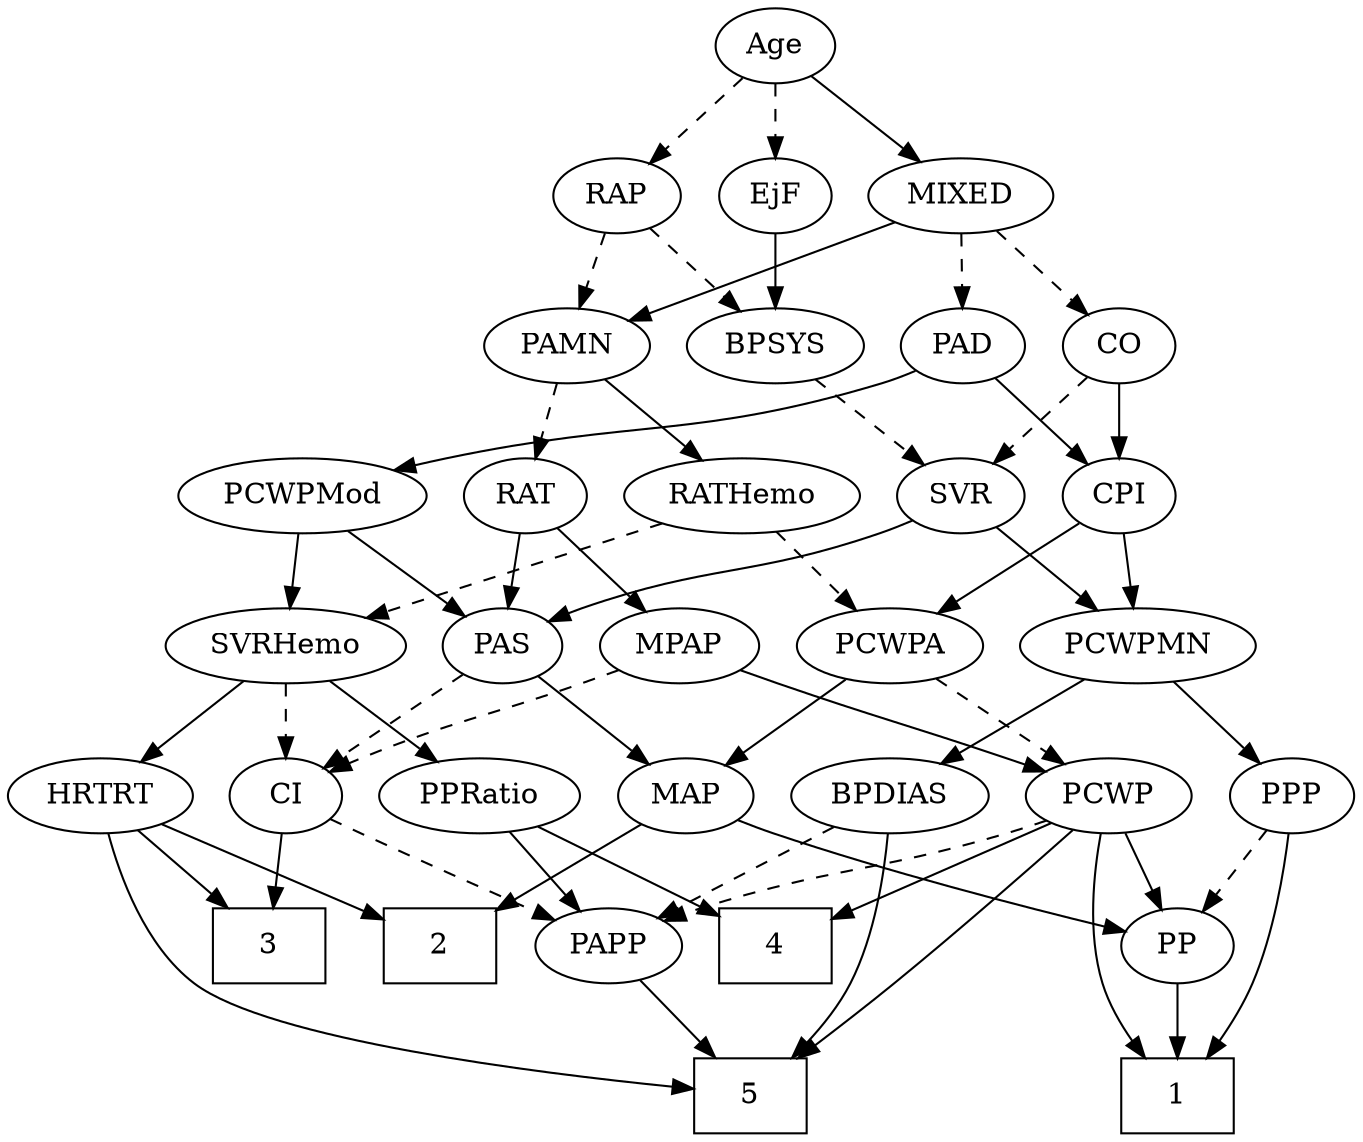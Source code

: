 strict digraph {
	graph [bb="0,0,590.65,540"];
	node [label="\N"];
	1	[height=0.5,
		pos="71,18",
		shape=box,
		width=0.75];
	2	[height=0.5,
		pos="428,90",
		shape=box,
		width=0.75];
	3	[height=0.5,
		pos="500,90",
		shape=box,
		width=0.75];
	4	[height=0.5,
		pos="356,90",
		shape=box,
		width=0.75];
	5	[height=0.5,
		pos="249,18",
		shape=box,
		width=0.75];
	Age	[height=0.5,
		pos="252,522",
		width=0.75];
	EjF	[height=0.5,
		pos="252,450",
		width=0.75];
	Age -> EjF	[pos="e,252,468.1 252,503.7 252,495.98 252,486.71 252,478.11",
		style=dashed];
	RAP	[height=0.5,
		pos="325,450",
		width=0.77632];
	Age -> RAP	[pos="e,310,465.38 266.77,506.83 277.09,496.94 291.06,483.55 302.73,472.36",
		style=dashed];
	MIXED	[height=0.5,
		pos="167,450",
		width=1.1193];
	Age -> MIXED	[pos="e,185.4,466.16 235.61,507.5 223.59,497.61 207.03,483.96 193.19,472.56",
		style=solid];
	BPSYS	[height=0.5,
		pos="252,378",
		width=1.0471];
	EjF -> BPSYS	[pos="e,252,396.1 252,431.7 252,423.98 252,414.71 252,406.11",
		style=solid];
	RAP -> BPSYS	[pos="e,268.12,394.46 309.87,434.5 299.97,425 286.81,412.38 275.55,401.58",
		style=dashed];
	PAMN	[height=0.5,
		pos="344,378",
		width=1.011];
	RAP -> PAMN	[pos="e,339.31,396.28 329.6,432.05 331.71,424.26 334.28,414.82 336.65,406.08",
		style=dashed];
	PAD	[height=0.5,
		pos="168,378",
		width=0.79437];
	MIXED -> PAD	[pos="e,167.76,396.1 167.25,431.7 167.36,423.98 167.49,414.71 167.61,406.11",
		style=dashed];
	CO	[height=0.5,
		pos="94,378",
		width=0.75];
	MIXED -> CO	[pos="e,109.16,393.54 150.8,433.46 140.7,423.78 127.55,411.17 116.45,400.53",
		style=dashed];
	MIXED -> PAMN	[pos="e,316.48,389.88 196.23,437.44 226.48,425.48 273.84,406.75 306.76,393.73",
		style=solid];
	MPAP	[height=0.5,
		pos="289,234",
		width=0.97491];
	PCWP	[height=0.5,
		pos="209,162",
		width=0.97491];
	MPAP -> PCWP	[pos="e,225.94,177.82 272.03,218.15 260.9,208.41 246.15,195.5 233.71,184.63",
		style=solid];
	CI	[height=0.5,
		pos="369,162",
		width=0.75];
	MPAP -> CI	[pos="e,353.15,176.87 305.97,218.15 317.4,208.15 332.65,194.8 345.29,183.75",
		style=dashed];
	SVR	[height=0.5,
		pos="167,306",
		width=0.77632];
	BPSYS -> SVR	[pos="e,183.56,320.64 233.97,362.15 221.62,351.98 205.09,338.37 191.55,327.21",
		style=dashed];
	CPI	[height=0.5,
		pos="94,306",
		width=0.75];
	PAD -> CPI	[pos="e,109.06,321.25 152.67,362.5 142.18,352.58 128.11,339.26 116.37,328.16",
		style=solid];
	PCWPMod	[height=0.5,
		pos="454,306",
		width=1.4443];
	PAD -> PCWPMod	[pos="e,415.73,318.19 189.56,366.04 194.54,363.8 199.88,361.64 205,360 286.02,334.05 310.18,343.44 393,324 397.15,323.03 401.45,321.96 \
405.75,320.84",
		style=solid];
	CO -> CPI	[pos="e,94,324.1 94,359.7 94,351.98 94,342.71 94,334.11",
		style=solid];
	CO -> SVR	[pos="e,152,321.38 108.77,362.83 119.09,352.94 133.06,339.55 144.73,328.36",
		style=dashed];
	PAS	[height=0.5,
		pos="369,234",
		width=0.75];
	MAP	[height=0.5,
		pos="293,162",
		width=0.84854];
	PAS -> MAP	[pos="e,308.88,177.63 353.62,218.83 342.95,209 328.53,195.72 316.43,184.58",
		style=solid];
	PAS -> CI	[pos="e,369,180.1 369,215.7 369,207.98 369,198.71 369,190.11",
		style=dashed];
	RATHemo	[height=0.5,
		pos="262,306",
		width=1.3721];
	PAMN -> RATHemo	[pos="e,280.5,322.8 326.61,362.15 315.5,352.67 300.89,340.2 288.37,329.51",
		style=solid];
	RAT	[height=0.5,
		pos="357,306",
		width=0.75827];
	PAMN -> RAT	[pos="e,353.79,324.28 347.15,360.05 348.58,352.35 350.31,343.03 351.92,334.36",
		style=dashed];
	PCWPA	[height=0.5,
		pos="194,234",
		width=1.1555];
	RATHemo -> PCWPA	[pos="e,209.69,251.15 246.23,288.76 237.47,279.75 226.43,268.39 216.76,258.43",
		style=dashed];
	SVRHemo	[height=0.5,
		pos="464,234",
		width=1.3902];
	RATHemo -> SVRHemo	[pos="e,429.05,247.11 296.73,292.97 330.69,281.2 382.56,263.22 419.52,250.41",
		style=dashed];
	CPI -> PCWPA	[pos="e,173.16,249.59 111.88,292.49 126.52,282.24 147.53,267.53 164.63,255.56",
		style=solid];
	PCWPMN	[height=0.5,
		pos="84,234",
		width=1.3902];
	CPI -> PCWPMN	[pos="e,86.468,252.28 91.579,288.05 90.478,280.35 89.147,271.03 87.909,262.36",
		style=solid];
	RAT -> MPAP	[pos="e,304.01,250.46 342.91,290.5 333.77,281.09 321.66,268.63 311.24,257.9",
		style=solid];
	RAT -> PAS	[pos="e,366.04,252.28 359.9,288.05 361.23,280.35 362.82,271.03 364.31,262.36",
		style=solid];
	SVR -> PAS	[pos="e,347.94,245.67 188.67,294.35 193.65,292.1 198.96,289.85 204,288 259.89,267.51 277.22,272.78 333,252 334.85,251.31 336.73,250.57 \
338.61,249.79",
		style=solid];
	SVR -> PCWPMN	[pos="e,102.68,250.76 150.6,291.17 139.18,281.54 123.69,268.47 110.52,257.37",
		style=solid];
	PCWPMod -> PAS	[pos="e,385.35,248.47 434.71,289.12 422.38,278.96 406.29,265.71 393.12,254.86",
		style=solid];
	PCWPMod -> SVRHemo	[pos="e,461.56,252.1 456.47,287.7 457.57,279.98 458.9,270.71 460.13,262.11",
		style=solid];
	PCWPA -> MAP	[pos="e,274.04,176.4 215,218.15 229.75,207.73 249.62,193.67 265.61,182.36",
		style=solid];
	PCWPA -> PCWP	[pos="e,205.3,180.28 197.63,216.05 199.3,208.26 201.32,198.82 203.2,190.08",
		style=dashed];
	BPDIAS	[height=0.5,
		pos="114,162",
		width=1.1735];
	PCWPMN -> BPDIAS	[pos="e,106.8,179.79 91.262,216.05 94.726,207.97 98.948,198.12 102.81,189.11",
		style=solid];
	PPP	[height=0.5,
		pos="27,162",
		width=0.75];
	PCWPMN -> PPP	[pos="e,39.63,178.51 70.492,216.41 63.187,207.44 54.046,196.21 46.032,186.37",
		style=solid];
	PPRatio	[height=0.5,
		pos="454,162",
		width=1.1013];
	SVRHemo -> PPRatio	[pos="e,456.44,180.1 461.53,215.7 460.43,207.98 459.1,198.71 457.87,190.11",
		style=solid];
	SVRHemo -> CI	[pos="e,386.52,175.91 442.92,217.46 428.75,207.03 409.99,193.2 394.91,182.09",
		style=dashed];
	HRTRT	[height=0.5,
		pos="551,162",
		width=1.1013];
	SVRHemo -> HRTRT	[pos="e,532.23,178.1 483.74,217.12 495.78,207.43 511.32,194.92 524.44,184.37",
		style=solid];
	BPDIAS -> 5	[pos="e,221.99,23.129 112.12,143.71 110.95,124.26 112.05,92.684 128,72 148.31,45.672 184.42,32.166 211.92,25.403",
		style=solid];
	PAPP	[height=0.5,
		pos="279,90",
		width=0.88464];
	BPDIAS -> PAPP	[pos="e,254.35,101.46 142.74,148.81 171.23,136.72 214.88,118.2 245.06,105.4",
		style=dashed];
	MAP -> 2	[pos="e,400.54,105.24 315.29,149.44 336.01,138.7 367.25,122.5 391.58,109.88",
		style=solid];
	PP	[height=0.5,
		pos="164,90",
		width=0.75];
	MAP -> PP	[pos="e,184.29,102.01 271.12,149.13 249.67,137.49 216.84,119.67 193.18,106.83",
		style=solid];
	PP -> 1	[pos="e,93.695,36.082 146.51,75.834 134.02,66.431 116.87,53.529 102.08,42.394",
		style=solid];
	PPP -> 1	[pos="e,65.649,36.268 32.22,144.15 39.722,119.94 53.631,75.054 62.593,46.133",
		style=solid];
	PPP -> PP	[pos="e,143,101.73 47.807,150.37 70.741,138.65 107.83,119.7 133.93,106.37",
		style=dashed];
	PPRatio -> 4	[pos="e,380.09,108.2 433.69,146.5 420.67,137.19 403.46,124.9 388.55,114.25",
		style=solid];
	PPRatio -> PAPP	[pos="e,304.13,101.49 424.93,149.66 397.75,139.02 356.06,122.6 320,108 317.91,107.15 315.76,106.28 313.6,105.39",
		style=solid];
	PCWP -> 1	[pos="e,79.235,36.241 184.74,148.72 167.55,139.21 144.67,124.84 128,108 109.67,89.485 94.132,64.125 83.934,45.211",
		style=solid];
	PCWP -> 4	[pos="e,328.94,103.88 233.94,149.13 257.53,137.89 293.21,120.9 319.91,108.19",
		style=solid];
	PCWP -> 5	[pos="e,244.14,36.268 213.75,144.15 220.57,119.94 233.21,75.054 241.36,46.133",
		style=solid];
	PCWP -> PP	[pos="e,174.38,107.15 198.56,144.76 193,136.11 186.03,125.27 179.82,115.6",
		style=solid];
	PCWP -> PAPP	[pos="e,263.99,106.01 224.54,145.46 234,136 246.25,123.75 256.73,113.27",
		style=dashed];
	CI -> 3	[pos="e,472.86,105.5 389.47,150.06 409.38,139.42 440.04,123.04 464.03,110.22",
		style=solid];
	CI -> PAPP	[pos="e,297.09,105.07 352.07,147.83 338.84,137.54 320.21,123.06 305.08,111.28",
		style=dashed];
	PAPP -> 5	[pos="e,256.48,36.447 271.89,72.411 268.48,64.454 264.31,54.722 260.47,45.756",
		style=solid];
	HRTRT -> 2	[pos="e,455.07,106.41 527.28,147.5 509.28,137.26 484.23,123 463.8,111.37",
		style=solid];
	HRTRT -> 3	[pos="e,512.48,108.12 539.17,144.76 533.04,136.35 525.42,125.89 518.53,116.44",
		style=solid];
	HRTRT -> 5	[pos="e,276.17,20.162 553.42,143.69 555.16,123.61 554.58,90.871 536,72 501.68,37.14 355.86,24.715 286.26,20.713",
		style=solid];
}
